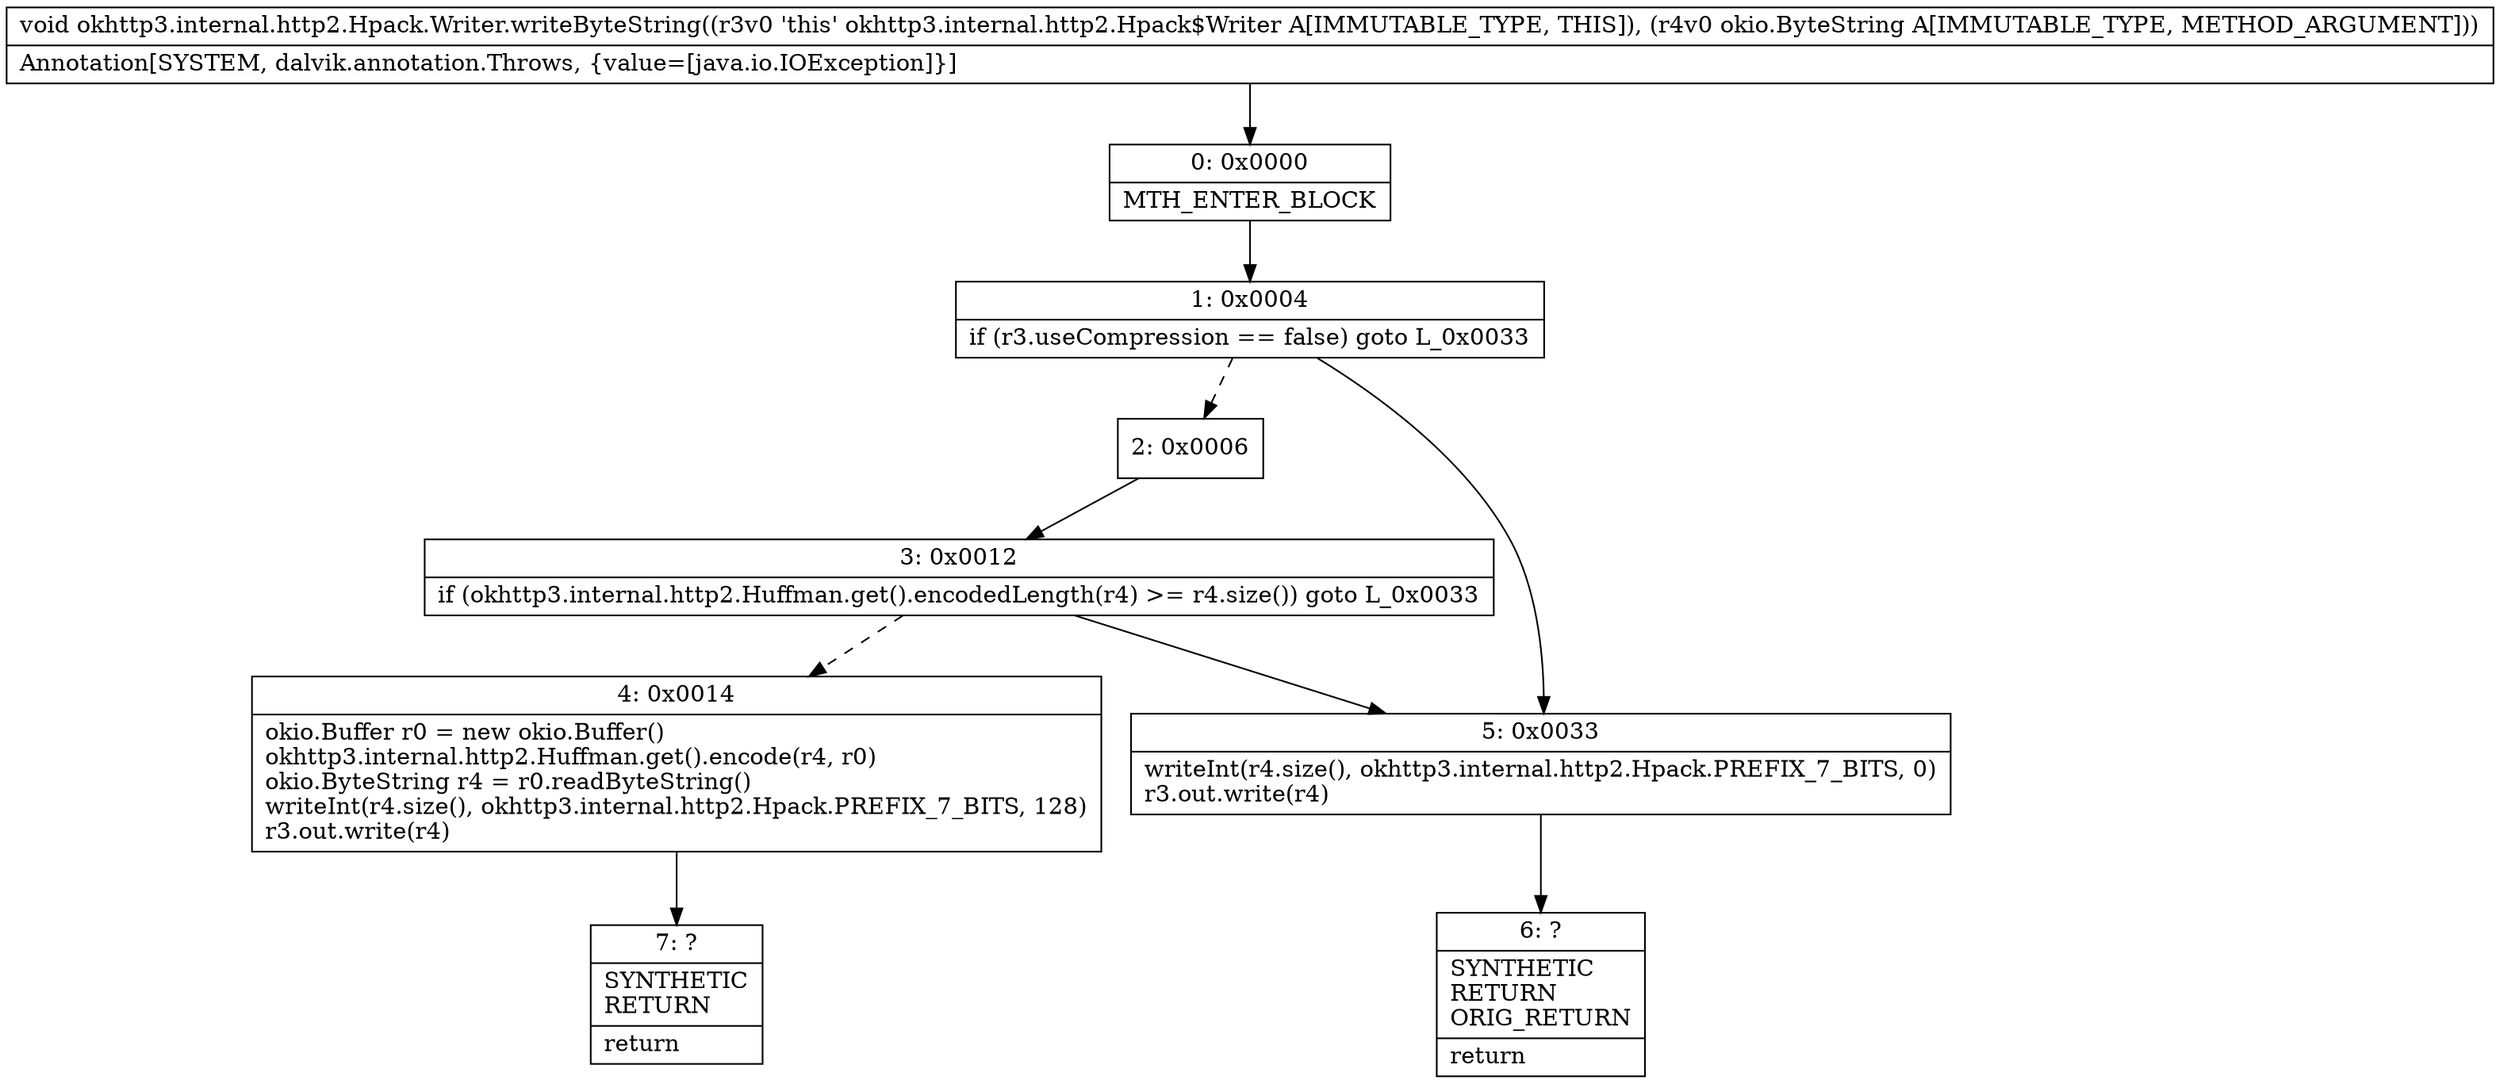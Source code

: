 digraph "CFG forokhttp3.internal.http2.Hpack.Writer.writeByteString(Lokio\/ByteString;)V" {
Node_0 [shape=record,label="{0\:\ 0x0000|MTH_ENTER_BLOCK\l}"];
Node_1 [shape=record,label="{1\:\ 0x0004|if (r3.useCompression == false) goto L_0x0033\l}"];
Node_2 [shape=record,label="{2\:\ 0x0006}"];
Node_3 [shape=record,label="{3\:\ 0x0012|if (okhttp3.internal.http2.Huffman.get().encodedLength(r4) \>= r4.size()) goto L_0x0033\l}"];
Node_4 [shape=record,label="{4\:\ 0x0014|okio.Buffer r0 = new okio.Buffer()\lokhttp3.internal.http2.Huffman.get().encode(r4, r0)\lokio.ByteString r4 = r0.readByteString()\lwriteInt(r4.size(), okhttp3.internal.http2.Hpack.PREFIX_7_BITS, 128)\lr3.out.write(r4)\l}"];
Node_5 [shape=record,label="{5\:\ 0x0033|writeInt(r4.size(), okhttp3.internal.http2.Hpack.PREFIX_7_BITS, 0)\lr3.out.write(r4)\l}"];
Node_6 [shape=record,label="{6\:\ ?|SYNTHETIC\lRETURN\lORIG_RETURN\l|return\l}"];
Node_7 [shape=record,label="{7\:\ ?|SYNTHETIC\lRETURN\l|return\l}"];
MethodNode[shape=record,label="{void okhttp3.internal.http2.Hpack.Writer.writeByteString((r3v0 'this' okhttp3.internal.http2.Hpack$Writer A[IMMUTABLE_TYPE, THIS]), (r4v0 okio.ByteString A[IMMUTABLE_TYPE, METHOD_ARGUMENT]))  | Annotation[SYSTEM, dalvik.annotation.Throws, \{value=[java.io.IOException]\}]\l}"];
MethodNode -> Node_0;
Node_0 -> Node_1;
Node_1 -> Node_2[style=dashed];
Node_1 -> Node_5;
Node_2 -> Node_3;
Node_3 -> Node_4[style=dashed];
Node_3 -> Node_5;
Node_4 -> Node_7;
Node_5 -> Node_6;
}

